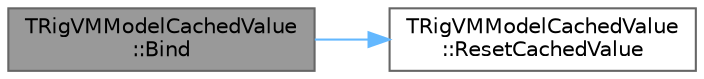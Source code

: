 digraph "TRigVMModelCachedValue::Bind"
{
 // INTERACTIVE_SVG=YES
 // LATEX_PDF_SIZE
  bgcolor="transparent";
  edge [fontname=Helvetica,fontsize=10,labelfontname=Helvetica,labelfontsize=10];
  node [fontname=Helvetica,fontsize=10,shape=box,height=0.2,width=0.4];
  rankdir="LR";
  Node1 [id="Node000001",label="TRigVMModelCachedValue\l::Bind",height=0.2,width=0.4,color="gray40", fillcolor="grey60", style="filled", fontcolor="black",tooltip=" "];
  Node1 -> Node2 [id="edge1_Node000001_Node000002",color="steelblue1",style="solid",tooltip=" "];
  Node2 [id="Node000002",label="TRigVMModelCachedValue\l::ResetCachedValue",height=0.2,width=0.4,color="grey40", fillcolor="white", style="filled",URL="$db/d03/classTRigVMModelCachedValue.html#adba13e3e7958bfb086de904080ce4fcc",tooltip=" "];
}
